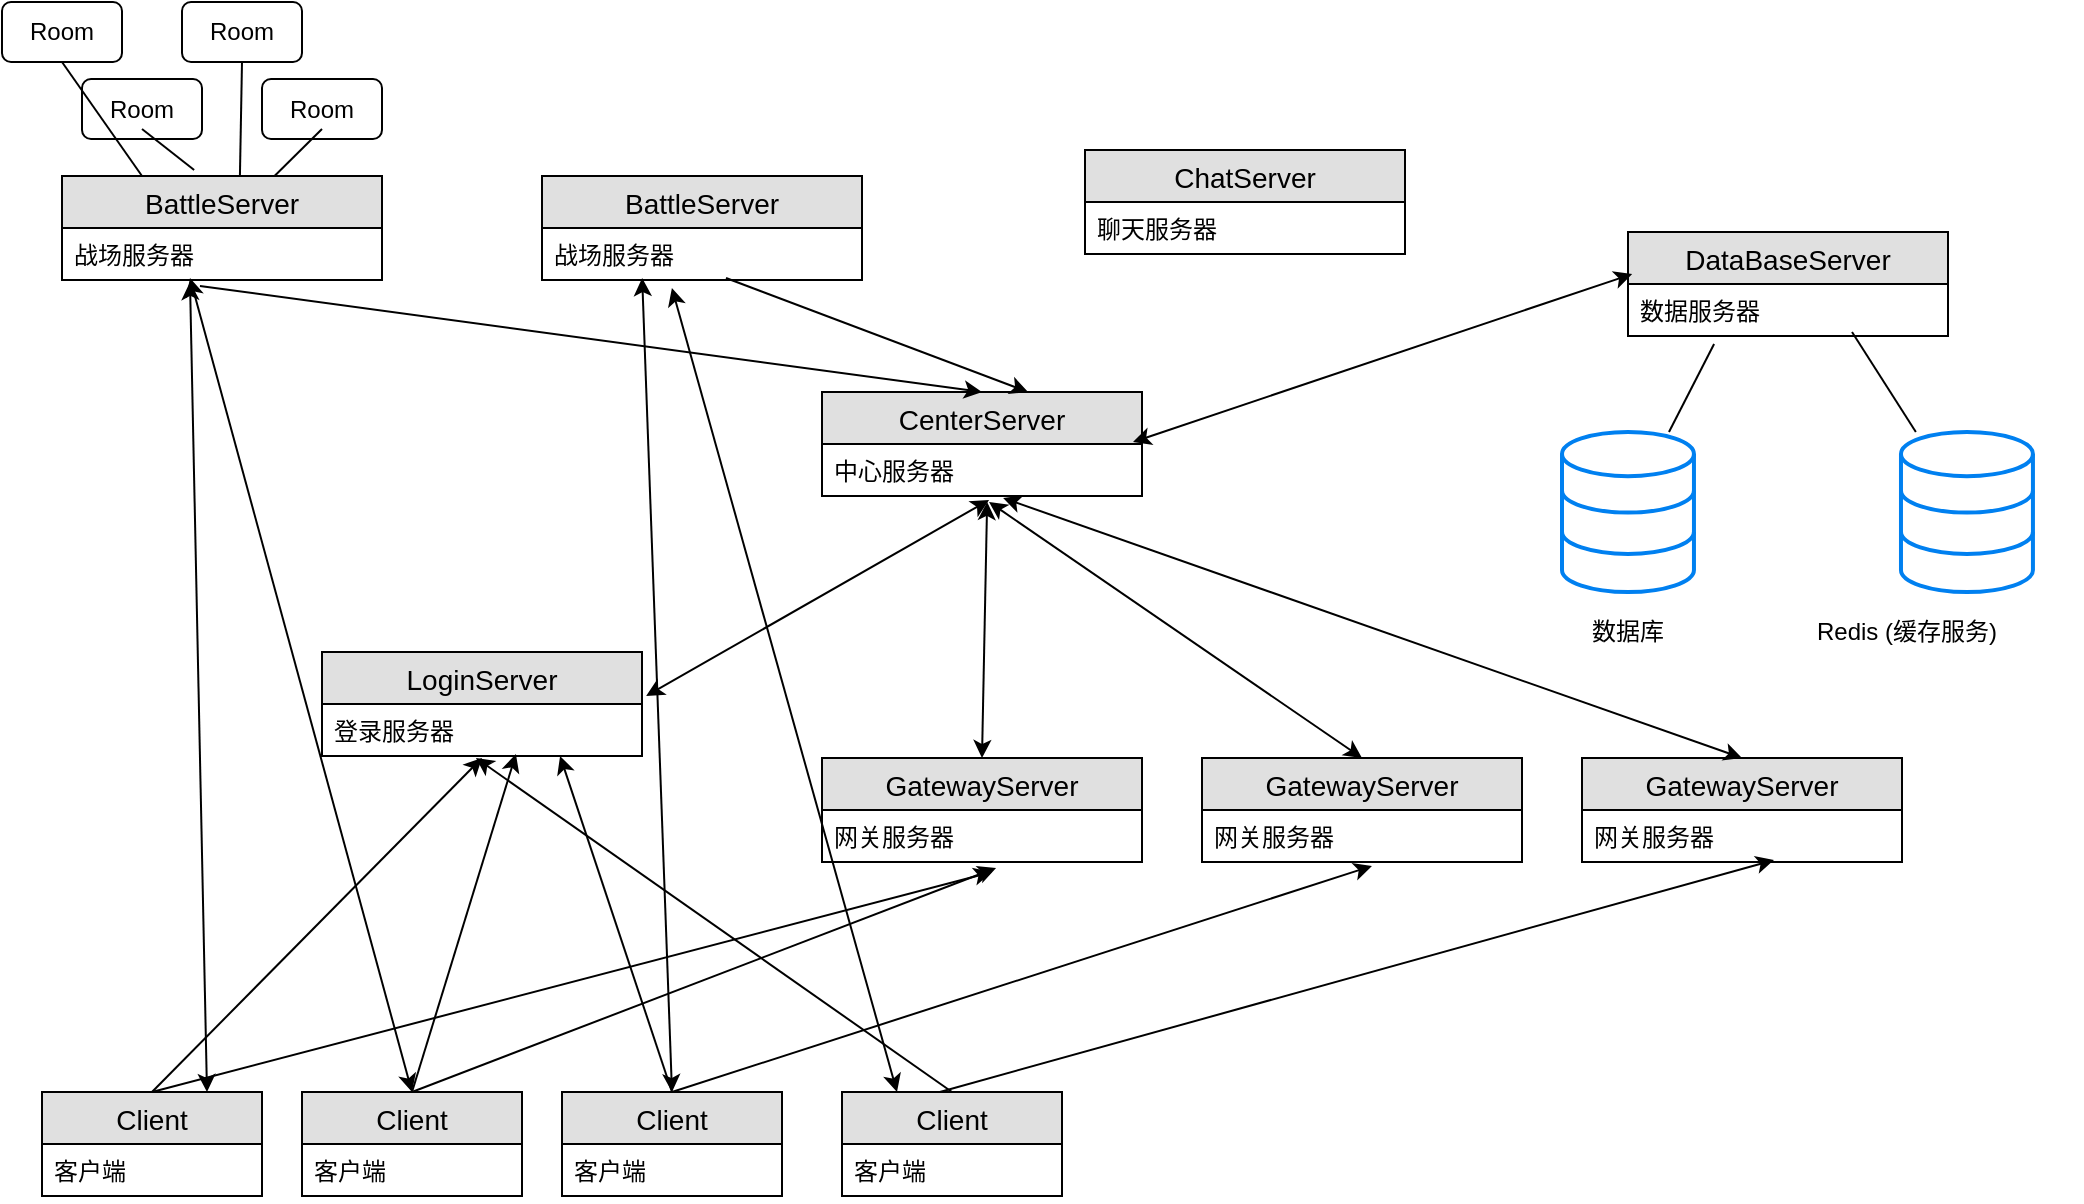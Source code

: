 <mxfile version="12.2.4" pages="3"><diagram id="WYOaBkyXiIEUOrB4hFKi" name="第 2 页"><mxGraphModel dx="1003" dy="653" grid="1" gridSize="10" guides="1" tooltips="1" connect="1" arrows="1" fold="1" page="1" pageScale="1" pageWidth="3300" pageHeight="4681" math="0" shadow="0"><root><mxCell id="_S1jiSkrVp1Y3xyPj0lv-0"/><mxCell id="_S1jiSkrVp1Y3xyPj0lv-1" parent="_S1jiSkrVp1Y3xyPj0lv-0"/><mxCell id="jlnJNQGAhRTSblWPqRYU-0" value="LoginServer" style="swimlane;fontStyle=0;childLayout=stackLayout;horizontal=1;startSize=26;fillColor=#e0e0e0;horizontalStack=0;resizeParent=1;resizeParentMax=0;resizeLast=0;collapsible=1;marginBottom=0;swimlaneFillColor=#ffffff;align=center;fontSize=14;" parent="_S1jiSkrVp1Y3xyPj0lv-1" vertex="1"><mxGeometry x="180" y="700" width="160" height="52" as="geometry"/></mxCell><mxCell id="jlnJNQGAhRTSblWPqRYU-1" value="登录服务器" style="text;strokeColor=none;fillColor=none;spacingLeft=4;spacingRight=4;overflow=hidden;rotatable=0;points=[[0,0.5],[1,0.5]];portConstraint=eastwest;fontSize=12;" parent="jlnJNQGAhRTSblWPqRYU-0" vertex="1"><mxGeometry y="26" width="160" height="26" as="geometry"/></mxCell><mxCell id="jlnJNQGAhRTSblWPqRYU-4" value="BattleServer" style="swimlane;fontStyle=0;childLayout=stackLayout;horizontal=1;startSize=26;fillColor=#e0e0e0;horizontalStack=0;resizeParent=1;resizeParentMax=0;resizeLast=0;collapsible=1;marginBottom=0;swimlaneFillColor=#ffffff;align=center;fontSize=14;" parent="_S1jiSkrVp1Y3xyPj0lv-1" vertex="1"><mxGeometry x="290" y="462" width="160" height="52" as="geometry"/></mxCell><mxCell id="jlnJNQGAhRTSblWPqRYU-5" value="战场服务器" style="text;strokeColor=none;fillColor=none;spacingLeft=4;spacingRight=4;overflow=hidden;rotatable=0;points=[[0,0.5],[1,0.5]];portConstraint=eastwest;fontSize=12;" parent="jlnJNQGAhRTSblWPqRYU-4" vertex="1"><mxGeometry y="26" width="160" height="26" as="geometry"/></mxCell><mxCell id="jlnJNQGAhRTSblWPqRYU-6" value="CenterServer" style="swimlane;fontStyle=0;childLayout=stackLayout;horizontal=1;startSize=26;fillColor=#e0e0e0;horizontalStack=0;resizeParent=1;resizeParentMax=0;resizeLast=0;collapsible=1;marginBottom=0;swimlaneFillColor=#ffffff;align=center;fontSize=14;" parent="_S1jiSkrVp1Y3xyPj0lv-1" vertex="1"><mxGeometry x="430" y="570" width="160" height="52" as="geometry"/></mxCell><mxCell id="jlnJNQGAhRTSblWPqRYU-7" value="中心服务器" style="text;strokeColor=none;fillColor=none;spacingLeft=4;spacingRight=4;overflow=hidden;rotatable=0;points=[[0,0.5],[1,0.5]];portConstraint=eastwest;fontSize=12;" parent="jlnJNQGAhRTSblWPqRYU-6" vertex="1"><mxGeometry y="26" width="160" height="26" as="geometry"/></mxCell><mxCell id="jlnJNQGAhRTSblWPqRYU-9" value="" style="group" parent="_S1jiSkrVp1Y3xyPj0lv-1" vertex="1" connectable="0"><mxGeometry x="800" y="590" width="65.98" height="110" as="geometry"/></mxCell><mxCell id="jlnJNQGAhRTSblWPqRYU-10" value="" style="html=1;verticalLabelPosition=bottom;align=center;labelBackgroundColor=#ffffff;verticalAlign=top;strokeWidth=2;strokeColor=#0080F0;shadow=0;dashed=0;shape=mxgraph.ios7.icons.data;" parent="jlnJNQGAhRTSblWPqRYU-9" vertex="1"><mxGeometry width="65.98" height="80" as="geometry"/></mxCell><mxCell id="jlnJNQGAhRTSblWPqRYU-11" value="数据库" style="text;html=1;strokeColor=none;fillColor=none;align=center;verticalAlign=middle;whiteSpace=wrap;rounded=0;" parent="jlnJNQGAhRTSblWPqRYU-9" vertex="1"><mxGeometry x="13" y="90" width="40" height="20" as="geometry"/></mxCell><mxCell id="jlnJNQGAhRTSblWPqRYU-12" value="" style="group" parent="_S1jiSkrVp1Y3xyPj0lv-1" vertex="1" connectable="0"><mxGeometry x="940" y="590" width="120" height="110" as="geometry"/></mxCell><mxCell id="jlnJNQGAhRTSblWPqRYU-13" value="" style="html=1;verticalLabelPosition=bottom;align=center;labelBackgroundColor=#ffffff;verticalAlign=top;strokeWidth=2;strokeColor=#0080F0;shadow=0;dashed=0;shape=mxgraph.ios7.icons.data;" parent="jlnJNQGAhRTSblWPqRYU-12" vertex="1"><mxGeometry x="29.49" width="65.98" height="80" as="geometry"/></mxCell><mxCell id="jlnJNQGAhRTSblWPqRYU-14" value="Redis (缓存服务)" style="text;html=1;strokeColor=none;fillColor=none;align=center;verticalAlign=middle;whiteSpace=wrap;rounded=0;" parent="jlnJNQGAhRTSblWPqRYU-12" vertex="1"><mxGeometry x="-20.51" y="90" width="107" height="20" as="geometry"/></mxCell><mxCell id="msKTKRQndtSzfAipwNXJ-0" value="DataBaseServer" style="swimlane;fontStyle=0;childLayout=stackLayout;horizontal=1;startSize=26;fillColor=#e0e0e0;horizontalStack=0;resizeParent=1;resizeParentMax=0;resizeLast=0;collapsible=1;marginBottom=0;swimlaneFillColor=#ffffff;align=center;fontSize=14;" parent="_S1jiSkrVp1Y3xyPj0lv-1" vertex="1"><mxGeometry x="833" y="490" width="160" height="52" as="geometry"/></mxCell><mxCell id="msKTKRQndtSzfAipwNXJ-1" value="数据服务器" style="text;strokeColor=none;fillColor=none;spacingLeft=4;spacingRight=4;overflow=hidden;rotatable=0;points=[[0,0.5],[1,0.5]];portConstraint=eastwest;fontSize=12;" parent="msKTKRQndtSzfAipwNXJ-0" vertex="1"><mxGeometry y="26" width="160" height="26" as="geometry"/></mxCell><mxCell id="msKTKRQndtSzfAipwNXJ-8" value="" style="endArrow=none;html=1;" parent="_S1jiSkrVp1Y3xyPj0lv-1" source="jlnJNQGAhRTSblWPqRYU-13" edge="1"><mxGeometry width="50" height="50" relative="1" as="geometry"><mxPoint x="640" y="580" as="sourcePoint"/><mxPoint x="945" y="540" as="targetPoint"/></mxGeometry></mxCell><mxCell id="msKTKRQndtSzfAipwNXJ-9" value="" style="endArrow=none;html=1;entryX=0.269;entryY=1.154;entryDx=0;entryDy=0;entryPerimeter=0;" parent="_S1jiSkrVp1Y3xyPj0lv-1" source="jlnJNQGAhRTSblWPqRYU-10" target="msKTKRQndtSzfAipwNXJ-1" edge="1"><mxGeometry width="50" height="50" relative="1" as="geometry"><mxPoint x="180" y="580" as="sourcePoint"/><mxPoint x="230" y="530" as="targetPoint"/></mxGeometry></mxCell><mxCell id="hlD3Us7LNnxicoYdgeNr-0" value="Client" style="swimlane;fontStyle=0;childLayout=stackLayout;horizontal=1;startSize=26;fillColor=#e0e0e0;horizontalStack=0;resizeParent=1;resizeParentMax=0;resizeLast=0;collapsible=1;marginBottom=0;swimlaneFillColor=#ffffff;align=center;fontSize=14;" parent="_S1jiSkrVp1Y3xyPj0lv-1" vertex="1"><mxGeometry x="40" y="920" width="110" height="52" as="geometry"/></mxCell><mxCell id="hlD3Us7LNnxicoYdgeNr-1" value="客户端" style="text;strokeColor=none;fillColor=none;spacingLeft=4;spacingRight=4;overflow=hidden;rotatable=0;points=[[0,0.5],[1,0.5]];portConstraint=eastwest;fontSize=12;" parent="hlD3Us7LNnxicoYdgeNr-0" vertex="1"><mxGeometry y="26" width="110" height="26" as="geometry"/></mxCell><mxCell id="hlD3Us7LNnxicoYdgeNr-2" value="Client" style="swimlane;fontStyle=0;childLayout=stackLayout;horizontal=1;startSize=26;fillColor=#e0e0e0;horizontalStack=0;resizeParent=1;resizeParentMax=0;resizeLast=0;collapsible=1;marginBottom=0;swimlaneFillColor=#ffffff;align=center;fontSize=14;" parent="_S1jiSkrVp1Y3xyPj0lv-1" vertex="1"><mxGeometry x="170" y="920" width="110" height="52" as="geometry"/></mxCell><mxCell id="hlD3Us7LNnxicoYdgeNr-3" value="客户端" style="text;strokeColor=none;fillColor=none;spacingLeft=4;spacingRight=4;overflow=hidden;rotatable=0;points=[[0,0.5],[1,0.5]];portConstraint=eastwest;fontSize=12;" parent="hlD3Us7LNnxicoYdgeNr-2" vertex="1"><mxGeometry y="26" width="110" height="26" as="geometry"/></mxCell><mxCell id="hlD3Us7LNnxicoYdgeNr-4" value="Client" style="swimlane;fontStyle=0;childLayout=stackLayout;horizontal=1;startSize=26;fillColor=#e0e0e0;horizontalStack=0;resizeParent=1;resizeParentMax=0;resizeLast=0;collapsible=1;marginBottom=0;swimlaneFillColor=#ffffff;align=center;fontSize=14;" parent="_S1jiSkrVp1Y3xyPj0lv-1" vertex="1"><mxGeometry x="300" y="920" width="110" height="52" as="geometry"/></mxCell><mxCell id="hlD3Us7LNnxicoYdgeNr-5" value="客户端" style="text;strokeColor=none;fillColor=none;spacingLeft=4;spacingRight=4;overflow=hidden;rotatable=0;points=[[0,0.5],[1,0.5]];portConstraint=eastwest;fontSize=12;" parent="hlD3Us7LNnxicoYdgeNr-4" vertex="1"><mxGeometry y="26" width="110" height="26" as="geometry"/></mxCell><mxCell id="hlD3Us7LNnxicoYdgeNr-6" value="Client" style="swimlane;fontStyle=0;childLayout=stackLayout;horizontal=1;startSize=26;fillColor=#e0e0e0;horizontalStack=0;resizeParent=1;resizeParentMax=0;resizeLast=0;collapsible=1;marginBottom=0;swimlaneFillColor=#ffffff;align=center;fontSize=14;" parent="_S1jiSkrVp1Y3xyPj0lv-1" vertex="1"><mxGeometry x="440" y="920" width="110" height="52" as="geometry"/></mxCell><mxCell id="hlD3Us7LNnxicoYdgeNr-7" value="客户端" style="text;strokeColor=none;fillColor=none;spacingLeft=4;spacingRight=4;overflow=hidden;rotatable=0;points=[[0,0.5],[1,0.5]];portConstraint=eastwest;fontSize=12;" parent="hlD3Us7LNnxicoYdgeNr-6" vertex="1"><mxGeometry y="26" width="110" height="26" as="geometry"/></mxCell><mxCell id="hlD3Us7LNnxicoYdgeNr-8" value="" style="endArrow=classic;html=1;exitX=0.5;exitY=0;exitDx=0;exitDy=0;entryX=0.5;entryY=1.038;entryDx=0;entryDy=0;entryPerimeter=0;" parent="_S1jiSkrVp1Y3xyPj0lv-1" source="hlD3Us7LNnxicoYdgeNr-0" target="jlnJNQGAhRTSblWPqRYU-1" edge="1"><mxGeometry width="50" height="50" relative="1" as="geometry"><mxPoint x="40" y="1050" as="sourcePoint"/><mxPoint x="90" y="1000" as="targetPoint"/></mxGeometry></mxCell><mxCell id="hlD3Us7LNnxicoYdgeNr-9" value="" style="endArrow=classic;html=1;exitX=0.5;exitY=0;exitDx=0;exitDy=0;entryX=0.606;entryY=0.962;entryDx=0;entryDy=0;entryPerimeter=0;" parent="_S1jiSkrVp1Y3xyPj0lv-1" source="hlD3Us7LNnxicoYdgeNr-2" target="jlnJNQGAhRTSblWPqRYU-1" edge="1"><mxGeometry width="50" height="50" relative="1" as="geometry"><mxPoint x="240" y="890" as="sourcePoint"/><mxPoint x="270" y="790" as="targetPoint"/></mxGeometry></mxCell><mxCell id="hlD3Us7LNnxicoYdgeNr-10" value="" style="endArrow=classic;html=1;exitX=0.5;exitY=0;exitDx=0;exitDy=0;entryX=0.744;entryY=1;entryDx=0;entryDy=0;entryPerimeter=0;" parent="_S1jiSkrVp1Y3xyPj0lv-1" source="hlD3Us7LNnxicoYdgeNr-4" target="jlnJNQGAhRTSblWPqRYU-1" edge="1"><mxGeometry width="50" height="50" relative="1" as="geometry"><mxPoint x="330" y="890" as="sourcePoint"/><mxPoint x="270" y="790" as="targetPoint"/></mxGeometry></mxCell><mxCell id="hlD3Us7LNnxicoYdgeNr-11" value="" style="endArrow=classic;html=1;entryX=0.481;entryY=1.038;entryDx=0;entryDy=0;entryPerimeter=0;exitX=0.5;exitY=0;exitDx=0;exitDy=0;" parent="_S1jiSkrVp1Y3xyPj0lv-1" source="hlD3Us7LNnxicoYdgeNr-6" target="jlnJNQGAhRTSblWPqRYU-1" edge="1"><mxGeometry width="50" height="50" relative="1" as="geometry"><mxPoint x="370" y="880" as="sourcePoint"/><mxPoint x="420" y="830" as="targetPoint"/></mxGeometry></mxCell><mxCell id="hlD3Us7LNnxicoYdgeNr-12" value="GatewayServer" style="swimlane;fontStyle=0;childLayout=stackLayout;horizontal=1;startSize=26;fillColor=#e0e0e0;horizontalStack=0;resizeParent=1;resizeParentMax=0;resizeLast=0;collapsible=1;marginBottom=0;swimlaneFillColor=#ffffff;align=center;fontSize=14;" parent="_S1jiSkrVp1Y3xyPj0lv-1" vertex="1"><mxGeometry x="430" y="753" width="160" height="52" as="geometry"/></mxCell><mxCell id="hlD3Us7LNnxicoYdgeNr-13" value="网关服务器" style="text;strokeColor=none;fillColor=none;spacingLeft=4;spacingRight=4;overflow=hidden;rotatable=0;points=[[0,0.5],[1,0.5]];portConstraint=eastwest;fontSize=12;" parent="hlD3Us7LNnxicoYdgeNr-12" vertex="1"><mxGeometry y="26" width="160" height="26" as="geometry"/></mxCell><mxCell id="hlD3Us7LNnxicoYdgeNr-14" value="GatewayServer" style="swimlane;fontStyle=0;childLayout=stackLayout;horizontal=1;startSize=26;fillColor=#e0e0e0;horizontalStack=0;resizeParent=1;resizeParentMax=0;resizeLast=0;collapsible=1;marginBottom=0;swimlaneFillColor=#ffffff;align=center;fontSize=14;" parent="_S1jiSkrVp1Y3xyPj0lv-1" vertex="1"><mxGeometry x="620" y="753" width="160" height="52" as="geometry"/></mxCell><mxCell id="hlD3Us7LNnxicoYdgeNr-15" value="网关服务器" style="text;strokeColor=none;fillColor=none;spacingLeft=4;spacingRight=4;overflow=hidden;rotatable=0;points=[[0,0.5],[1,0.5]];portConstraint=eastwest;fontSize=12;" parent="hlD3Us7LNnxicoYdgeNr-14" vertex="1"><mxGeometry y="26" width="160" height="26" as="geometry"/></mxCell><mxCell id="hlD3Us7LNnxicoYdgeNr-16" value="GatewayServer" style="swimlane;fontStyle=0;childLayout=stackLayout;horizontal=1;startSize=26;fillColor=#e0e0e0;horizontalStack=0;resizeParent=1;resizeParentMax=0;resizeLast=0;collapsible=1;marginBottom=0;swimlaneFillColor=#ffffff;align=center;fontSize=14;" parent="_S1jiSkrVp1Y3xyPj0lv-1" vertex="1"><mxGeometry x="810" y="753" width="160" height="52" as="geometry"/></mxCell><mxCell id="hlD3Us7LNnxicoYdgeNr-17" value="网关服务器" style="text;strokeColor=none;fillColor=none;spacingLeft=4;spacingRight=4;overflow=hidden;rotatable=0;points=[[0,0.5],[1,0.5]];portConstraint=eastwest;fontSize=12;" parent="hlD3Us7LNnxicoYdgeNr-16" vertex="1"><mxGeometry y="26" width="160" height="26" as="geometry"/></mxCell><mxCell id="hlD3Us7LNnxicoYdgeNr-18" value="" style="endArrow=classic;html=1;exitX=0.5;exitY=0;exitDx=0;exitDy=0;entryX=0.544;entryY=1.115;entryDx=0;entryDy=0;entryPerimeter=0;" parent="_S1jiSkrVp1Y3xyPj0lv-1" source="hlD3Us7LNnxicoYdgeNr-2" target="hlD3Us7LNnxicoYdgeNr-13" edge="1"><mxGeometry width="50" height="50" relative="1" as="geometry"><mxPoint x="540" y="880" as="sourcePoint"/><mxPoint x="590" y="830" as="targetPoint"/></mxGeometry></mxCell><mxCell id="hlD3Us7LNnxicoYdgeNr-19" value="" style="endArrow=classic;html=1;exitX=0.5;exitY=0;exitDx=0;exitDy=0;entryX=0.531;entryY=1.192;entryDx=0;entryDy=0;entryPerimeter=0;" parent="_S1jiSkrVp1Y3xyPj0lv-1" source="hlD3Us7LNnxicoYdgeNr-0" target="hlD3Us7LNnxicoYdgeNr-13" edge="1"><mxGeometry width="50" height="50" relative="1" as="geometry"><mxPoint x="630" y="900" as="sourcePoint"/><mxPoint x="680" y="850" as="targetPoint"/></mxGeometry></mxCell><mxCell id="hlD3Us7LNnxicoYdgeNr-20" value="" style="endArrow=classic;html=1;exitX=0.5;exitY=0;exitDx=0;exitDy=0;entryX=0.531;entryY=1.077;entryDx=0;entryDy=0;entryPerimeter=0;" parent="_S1jiSkrVp1Y3xyPj0lv-1" source="hlD3Us7LNnxicoYdgeNr-4" target="hlD3Us7LNnxicoYdgeNr-15" edge="1"><mxGeometry width="50" height="50" relative="1" as="geometry"><mxPoint x="670" y="890" as="sourcePoint"/><mxPoint x="720" y="840" as="targetPoint"/></mxGeometry></mxCell><mxCell id="hlD3Us7LNnxicoYdgeNr-21" value="" style="endArrow=classic;html=1;exitX=0.445;exitY=0;exitDx=0;exitDy=0;exitPerimeter=0;entryX=0.6;entryY=0.962;entryDx=0;entryDy=0;entryPerimeter=0;" parent="_S1jiSkrVp1Y3xyPj0lv-1" source="hlD3Us7LNnxicoYdgeNr-6" target="hlD3Us7LNnxicoYdgeNr-17" edge="1"><mxGeometry width="50" height="50" relative="1" as="geometry"><mxPoint x="840" y="910" as="sourcePoint"/><mxPoint x="890" y="860" as="targetPoint"/></mxGeometry></mxCell><mxCell id="hlD3Us7LNnxicoYdgeNr-22" value="" style="endArrow=classic;startArrow=classic;html=1;exitX=1.013;exitY=-0.154;exitDx=0;exitDy=0;exitPerimeter=0;entryX=0.522;entryY=1.077;entryDx=0;entryDy=0;entryPerimeter=0;" parent="_S1jiSkrVp1Y3xyPj0lv-1" source="jlnJNQGAhRTSblWPqRYU-1" target="jlnJNQGAhRTSblWPqRYU-7" edge="1"><mxGeometry width="50" height="50" relative="1" as="geometry"><mxPoint x="410" y="740" as="sourcePoint"/><mxPoint x="460" y="690" as="targetPoint"/></mxGeometry></mxCell><mxCell id="hlD3Us7LNnxicoYdgeNr-24" value="" style="endArrow=classic;startArrow=classic;html=1;entryX=0.516;entryY=1.115;entryDx=0;entryDy=0;entryPerimeter=0;exitX=0.5;exitY=0;exitDx=0;exitDy=0;" parent="_S1jiSkrVp1Y3xyPj0lv-1" source="hlD3Us7LNnxicoYdgeNr-12" target="jlnJNQGAhRTSblWPqRYU-7" edge="1"><mxGeometry width="50" height="50" relative="1" as="geometry"><mxPoint x="720" y="710" as="sourcePoint"/><mxPoint x="770" y="660" as="targetPoint"/></mxGeometry></mxCell><mxCell id="hlD3Us7LNnxicoYdgeNr-25" value="" style="endArrow=classic;startArrow=classic;html=1;entryX=0.522;entryY=1.115;entryDx=0;entryDy=0;entryPerimeter=0;exitX=0.5;exitY=0;exitDx=0;exitDy=0;" parent="_S1jiSkrVp1Y3xyPj0lv-1" source="hlD3Us7LNnxicoYdgeNr-14" target="jlnJNQGAhRTSblWPqRYU-7" edge="1"><mxGeometry width="50" height="50" relative="1" as="geometry"><mxPoint x="750" y="690" as="sourcePoint"/><mxPoint x="800" y="640" as="targetPoint"/></mxGeometry></mxCell><mxCell id="hlD3Us7LNnxicoYdgeNr-26" value="" style="endArrow=classic;startArrow=classic;html=1;entryX=0.566;entryY=1.038;entryDx=0;entryDy=0;entryPerimeter=0;exitX=0.5;exitY=0;exitDx=0;exitDy=0;" parent="_S1jiSkrVp1Y3xyPj0lv-1" source="hlD3Us7LNnxicoYdgeNr-16" target="jlnJNQGAhRTSblWPqRYU-7" edge="1"><mxGeometry width="50" height="50" relative="1" as="geometry"><mxPoint x="760" y="700" as="sourcePoint"/><mxPoint x="810" y="650" as="targetPoint"/></mxGeometry></mxCell><mxCell id="hlD3Us7LNnxicoYdgeNr-27" value="" style="endArrow=classic;startArrow=classic;html=1;exitX=0.972;exitY=-0.038;exitDx=0;exitDy=0;exitPerimeter=0;entryX=0.013;entryY=-0.192;entryDx=0;entryDy=0;entryPerimeter=0;" parent="_S1jiSkrVp1Y3xyPj0lv-1" source="jlnJNQGAhRTSblWPqRYU-7" target="msKTKRQndtSzfAipwNXJ-1" edge="1"><mxGeometry width="50" height="50" relative="1" as="geometry"><mxPoint x="680" y="540" as="sourcePoint"/><mxPoint x="730" y="490" as="targetPoint"/></mxGeometry></mxCell><mxCell id="hlD3Us7LNnxicoYdgeNr-30" value="BattleServer" style="swimlane;fontStyle=0;childLayout=stackLayout;horizontal=1;startSize=26;fillColor=#e0e0e0;horizontalStack=0;resizeParent=1;resizeParentMax=0;resizeLast=0;collapsible=1;marginBottom=0;swimlaneFillColor=#ffffff;align=center;fontSize=14;" parent="_S1jiSkrVp1Y3xyPj0lv-1" vertex="1"><mxGeometry x="50" y="462" width="160" height="52" as="geometry"/></mxCell><mxCell id="hlD3Us7LNnxicoYdgeNr-31" value="战场服务器" style="text;strokeColor=none;fillColor=none;spacingLeft=4;spacingRight=4;overflow=hidden;rotatable=0;points=[[0,0.5],[1,0.5]];portConstraint=eastwest;fontSize=12;" parent="hlD3Us7LNnxicoYdgeNr-30" vertex="1"><mxGeometry y="26" width="160" height="26" as="geometry"/></mxCell><mxCell id="UnMq0hXlqZyEiBBA4wX5-0" value="" style="endArrow=classic;html=1;exitX=0.431;exitY=1.115;exitDx=0;exitDy=0;exitPerimeter=0;entryX=0.5;entryY=0;entryDx=0;entryDy=0;" parent="_S1jiSkrVp1Y3xyPj0lv-1" source="hlD3Us7LNnxicoYdgeNr-31" target="jlnJNQGAhRTSblWPqRYU-6" edge="1"><mxGeometry width="50" height="50" relative="1" as="geometry"><mxPoint x="330" y="570" as="sourcePoint"/><mxPoint x="380" y="520" as="targetPoint"/></mxGeometry></mxCell><mxCell id="UnMq0hXlqZyEiBBA4wX5-1" value="" style="endArrow=classic;html=1;exitX=0.575;exitY=0.962;exitDx=0;exitDy=0;exitPerimeter=0;entryX=0.644;entryY=0;entryDx=0;entryDy=0;entryPerimeter=0;" parent="_S1jiSkrVp1Y3xyPj0lv-1" source="jlnJNQGAhRTSblWPqRYU-5" target="jlnJNQGAhRTSblWPqRYU-6" edge="1"><mxGeometry width="50" height="50" relative="1" as="geometry"><mxPoint x="330" y="620" as="sourcePoint"/><mxPoint x="380" y="570" as="targetPoint"/></mxGeometry></mxCell><mxCell id="UnMq0hXlqZyEiBBA4wX5-2" value="" style="endArrow=classic;startArrow=classic;html=1;entryX=0.4;entryY=1.038;entryDx=0;entryDy=0;entryPerimeter=0;exitX=0.75;exitY=0;exitDx=0;exitDy=0;" parent="_S1jiSkrVp1Y3xyPj0lv-1" source="hlD3Us7LNnxicoYdgeNr-0" target="hlD3Us7LNnxicoYdgeNr-31" edge="1"><mxGeometry width="50" height="50" relative="1" as="geometry"><mxPoint x="290" y="670" as="sourcePoint"/><mxPoint x="340" y="620" as="targetPoint"/></mxGeometry></mxCell><mxCell id="UnMq0hXlqZyEiBBA4wX5-3" value="" style="endArrow=classic;startArrow=classic;html=1;entryX=0.4;entryY=0.962;entryDx=0;entryDy=0;entryPerimeter=0;exitX=0.5;exitY=0;exitDx=0;exitDy=0;" parent="_S1jiSkrVp1Y3xyPj0lv-1" source="hlD3Us7LNnxicoYdgeNr-2" target="hlD3Us7LNnxicoYdgeNr-31" edge="1"><mxGeometry width="50" height="50" relative="1" as="geometry"><mxPoint x="310" y="680" as="sourcePoint"/><mxPoint x="360" y="630" as="targetPoint"/></mxGeometry></mxCell><mxCell id="UnMq0hXlqZyEiBBA4wX5-4" value="" style="endArrow=classic;startArrow=classic;html=1;entryX=0.313;entryY=0.962;entryDx=0;entryDy=0;entryPerimeter=0;exitX=0.5;exitY=0;exitDx=0;exitDy=0;" parent="_S1jiSkrVp1Y3xyPj0lv-1" source="hlD3Us7LNnxicoYdgeNr-4" target="jlnJNQGAhRTSblWPqRYU-5" edge="1"><mxGeometry width="50" height="50" relative="1" as="geometry"><mxPoint x="320" y="650" as="sourcePoint"/><mxPoint x="370" y="600" as="targetPoint"/></mxGeometry></mxCell><mxCell id="UnMq0hXlqZyEiBBA4wX5-5" value="" style="endArrow=classic;startArrow=classic;html=1;entryX=0.406;entryY=1.154;entryDx=0;entryDy=0;entryPerimeter=0;exitX=0.25;exitY=0;exitDx=0;exitDy=0;" parent="_S1jiSkrVp1Y3xyPj0lv-1" source="hlD3Us7LNnxicoYdgeNr-6" target="jlnJNQGAhRTSblWPqRYU-5" edge="1"><mxGeometry width="50" height="50" relative="1" as="geometry"><mxPoint x="320" y="690" as="sourcePoint"/><mxPoint x="370" y="640" as="targetPoint"/></mxGeometry></mxCell><mxCell id="UnMq0hXlqZyEiBBA4wX5-6" value="ChatServer" style="swimlane;fontStyle=0;childLayout=stackLayout;horizontal=1;startSize=26;fillColor=#e0e0e0;horizontalStack=0;resizeParent=1;resizeParentMax=0;resizeLast=0;collapsible=1;marginBottom=0;swimlaneFillColor=#ffffff;align=center;fontSize=14;" parent="_S1jiSkrVp1Y3xyPj0lv-1" vertex="1"><mxGeometry x="561.5" y="449" width="160" height="52" as="geometry"/></mxCell><mxCell id="UnMq0hXlqZyEiBBA4wX5-7" value="聊天服务器" style="text;strokeColor=none;fillColor=none;spacingLeft=4;spacingRight=4;overflow=hidden;rotatable=0;points=[[0,0.5],[1,0.5]];portConstraint=eastwest;fontSize=12;" parent="UnMq0hXlqZyEiBBA4wX5-6" vertex="1"><mxGeometry y="26" width="160" height="26" as="geometry"/></mxCell><mxCell id="dRpUPJp1GMga1JNmSgj5-0" value="" style="rounded=1;whiteSpace=wrap;html=1;" parent="_S1jiSkrVp1Y3xyPj0lv-1" vertex="1"><mxGeometry x="20" y="375" width="60" height="30" as="geometry"/></mxCell><mxCell id="dRpUPJp1GMga1JNmSgj5-1" value="Room" style="text;html=1;strokeColor=none;fillColor=none;align=center;verticalAlign=middle;whiteSpace=wrap;rounded=0;" parent="_S1jiSkrVp1Y3xyPj0lv-1" vertex="1"><mxGeometry x="30" y="380" width="40" height="20" as="geometry"/></mxCell><mxCell id="dRpUPJp1GMga1JNmSgj5-2" value="" style="rounded=1;whiteSpace=wrap;html=1;" parent="_S1jiSkrVp1Y3xyPj0lv-1" vertex="1"><mxGeometry x="110" y="375" width="60" height="30" as="geometry"/></mxCell><mxCell id="dRpUPJp1GMga1JNmSgj5-3" value="Room" style="text;html=1;strokeColor=none;fillColor=none;align=center;verticalAlign=middle;whiteSpace=wrap;rounded=0;" parent="_S1jiSkrVp1Y3xyPj0lv-1" vertex="1"><mxGeometry x="120" y="380" width="40" height="20" as="geometry"/></mxCell><mxCell id="dRpUPJp1GMga1JNmSgj5-4" value="" style="rounded=1;whiteSpace=wrap;html=1;" parent="_S1jiSkrVp1Y3xyPj0lv-1" vertex="1"><mxGeometry x="60" y="413.5" width="60" height="30" as="geometry"/></mxCell><mxCell id="dRpUPJp1GMga1JNmSgj5-5" value="Room" style="text;html=1;strokeColor=none;fillColor=none;align=center;verticalAlign=middle;whiteSpace=wrap;rounded=0;" parent="_S1jiSkrVp1Y3xyPj0lv-1" vertex="1"><mxGeometry x="70" y="418.5" width="40" height="20" as="geometry"/></mxCell><mxCell id="dRpUPJp1GMga1JNmSgj5-6" value="" style="rounded=1;whiteSpace=wrap;html=1;" parent="_S1jiSkrVp1Y3xyPj0lv-1" vertex="1"><mxGeometry x="150" y="413.5" width="60" height="30" as="geometry"/></mxCell><mxCell id="dRpUPJp1GMga1JNmSgj5-7" value="Room" style="text;html=1;strokeColor=none;fillColor=none;align=center;verticalAlign=middle;whiteSpace=wrap;rounded=0;" parent="_S1jiSkrVp1Y3xyPj0lv-1" vertex="1"><mxGeometry x="160" y="418.5" width="40" height="20" as="geometry"/></mxCell><mxCell id="dRpUPJp1GMga1JNmSgj5-8" value="" style="endArrow=none;html=1;entryX=0.5;entryY=1;entryDx=0;entryDy=0;exitX=0.25;exitY=0;exitDx=0;exitDy=0;" parent="_S1jiSkrVp1Y3xyPj0lv-1" source="hlD3Us7LNnxicoYdgeNr-30" target="dRpUPJp1GMga1JNmSgj5-0" edge="1"><mxGeometry width="50" height="50" relative="1" as="geometry"><mxPoint x="80" y="340" as="sourcePoint"/><mxPoint x="130" y="290" as="targetPoint"/></mxGeometry></mxCell><mxCell id="dRpUPJp1GMga1JNmSgj5-9" value="" style="endArrow=none;html=1;entryX=0.5;entryY=1;entryDx=0;entryDy=0;exitX=0.413;exitY=-0.058;exitDx=0;exitDy=0;exitPerimeter=0;" parent="_S1jiSkrVp1Y3xyPj0lv-1" source="hlD3Us7LNnxicoYdgeNr-30" target="dRpUPJp1GMga1JNmSgj5-5" edge="1"><mxGeometry width="50" height="50" relative="1" as="geometry"><mxPoint x="80" y="350" as="sourcePoint"/><mxPoint x="130" y="300" as="targetPoint"/></mxGeometry></mxCell><mxCell id="dRpUPJp1GMga1JNmSgj5-10" value="" style="endArrow=none;html=1;entryX=0.5;entryY=1;entryDx=0;entryDy=0;exitX=0.556;exitY=0;exitDx=0;exitDy=0;exitPerimeter=0;" parent="_S1jiSkrVp1Y3xyPj0lv-1" source="hlD3Us7LNnxicoYdgeNr-30" target="dRpUPJp1GMga1JNmSgj5-2" edge="1"><mxGeometry width="50" height="50" relative="1" as="geometry"><mxPoint x="220" y="400" as="sourcePoint"/><mxPoint x="270" y="350" as="targetPoint"/></mxGeometry></mxCell><mxCell id="dRpUPJp1GMga1JNmSgj5-11" value="" style="endArrow=none;html=1;entryX=0.5;entryY=1;entryDx=0;entryDy=0;" parent="_S1jiSkrVp1Y3xyPj0lv-1" source="hlD3Us7LNnxicoYdgeNr-30" target="dRpUPJp1GMga1JNmSgj5-7" edge="1"><mxGeometry width="50" height="50" relative="1" as="geometry"><mxPoint x="230" y="420" as="sourcePoint"/><mxPoint x="280" y="370" as="targetPoint"/></mxGeometry></mxCell></root></mxGraphModel></diagram><diagram id="f5OcQ_Kw0LlxEb-zgSvm" name="第 1 页"><mxGraphModel dx="1166" dy="653" grid="1" gridSize="10" guides="1" tooltips="1" connect="1" arrows="1" fold="1" page="1" pageScale="1" pageWidth="3300" pageHeight="4681" math="0" shadow="0"><root><mxCell id="0"/><mxCell id="1" parent="0"/><mxCell id="JoqMdwuSO7_JQY4rTQkl-5" value="Module" style="swimlane;fontStyle=1;align=center;verticalAlign=top;childLayout=stackLayout;horizontal=1;startSize=26;horizontalStack=0;resizeParent=1;resizeParentMax=0;resizeLast=0;collapsible=1;marginBottom=0;" parent="1" vertex="1"><mxGeometry x="535" y="290" width="160" height="112" as="geometry"/></mxCell><mxCell id="JoqMdwuSO7_JQY4rTQkl-7" value="" style="line;strokeWidth=1;fillColor=none;align=left;verticalAlign=middle;spacingTop=-1;spacingLeft=3;spacingRight=3;rotatable=0;labelPosition=right;points=[];portConstraint=eastwest;" parent="JoqMdwuSO7_JQY4rTQkl-5" vertex="1"><mxGeometry y="26" width="160" height="8" as="geometry"/></mxCell><mxCell id="JoqMdwuSO7_JQY4rTQkl-8" value="+ OnInit(void): void" style="text;strokeColor=none;fillColor=none;align=left;verticalAlign=top;spacingLeft=4;spacingRight=4;overflow=hidden;rotatable=0;points=[[0,0.5],[1,0.5]];portConstraint=eastwest;" parent="JoqMdwuSO7_JQY4rTQkl-5" vertex="1"><mxGeometry y="34" width="160" height="26" as="geometry"/></mxCell><mxCell id="JoqMdwuSO7_JQY4rTQkl-9" value="+ OnUpdate(void): void" style="text;strokeColor=none;fillColor=none;align=left;verticalAlign=top;spacingLeft=4;spacingRight=4;overflow=hidden;rotatable=0;points=[[0,0.5],[1,0.5]];portConstraint=eastwest;" parent="JoqMdwuSO7_JQY4rTQkl-5" vertex="1"><mxGeometry y="60" width="160" height="26" as="geometry"/></mxCell><mxCell id="JoqMdwuSO7_JQY4rTQkl-10" value="+ OnClose(void): void" style="text;strokeColor=none;fillColor=none;align=left;verticalAlign=top;spacingLeft=4;spacingRight=4;overflow=hidden;rotatable=0;points=[[0,0.5],[1,0.5]];portConstraint=eastwest;" parent="JoqMdwuSO7_JQY4rTQkl-5" vertex="1"><mxGeometry y="86" width="160" height="26" as="geometry"/></mxCell><mxCell id="JoqMdwuSO7_JQY4rTQkl-18" value="NetworkModule" style="swimlane;fontStyle=1;align=center;verticalAlign=top;childLayout=stackLayout;horizontal=1;startSize=26;horizontalStack=0;resizeParent=1;resizeParentMax=0;resizeLast=0;collapsible=1;marginBottom=0;" parent="1" vertex="1"><mxGeometry x="440" y="530" width="315" height="138" as="geometry"><mxRectangle x="320" y="290" width="120" height="26" as="alternateBounds"/></mxGeometry></mxCell><mxCell id="JoqMdwuSO7_JQY4rTQkl-26" value="+ *socket_epoll_:SocketEpoll" style="text;strokeColor=none;fillColor=none;align=left;verticalAlign=top;spacingLeft=4;spacingRight=4;overflow=hidden;rotatable=0;points=[[0,0.5],[1,0.5]];portConstraint=eastwest;" parent="JoqMdwuSO7_JQY4rTQkl-18" vertex="1"><mxGeometry y="26" width="315" height="26" as="geometry"/></mxCell><mxCell id="PnVCmATsg_VEqw70svAo-4" value="+ sessions_: map&lt;string,Session&gt;" style="text;strokeColor=none;fillColor=none;align=left;verticalAlign=top;spacingLeft=4;spacingRight=4;overflow=hidden;rotatable=0;points=[[0,0.5],[1,0.5]];portConstraint=eastwest;" parent="JoqMdwuSO7_JQY4rTQkl-18" vertex="1"><mxGeometry y="52" width="315" height="26" as="geometry"/></mxCell><mxCell id="JoqMdwuSO7_JQY4rTQkl-19" value="+ protobuf_message_packer_: ProtobufMessagePacker" style="text;strokeColor=none;fillColor=none;align=left;verticalAlign=top;spacingLeft=4;spacingRight=4;overflow=hidden;rotatable=0;points=[[0,0.5],[1,0.5]];portConstraint=eastwest;" parent="JoqMdwuSO7_JQY4rTQkl-18" vertex="1"><mxGeometry y="78" width="315" height="26" as="geometry"/></mxCell><mxCell id="JoqMdwuSO7_JQY4rTQkl-20" value="" style="line;strokeWidth=1;fillColor=none;align=left;verticalAlign=middle;spacingTop=-1;spacingLeft=3;spacingRight=3;rotatable=0;labelPosition=right;points=[];portConstraint=eastwest;" parent="JoqMdwuSO7_JQY4rTQkl-18" vertex="1"><mxGeometry y="104" width="315" height="8" as="geometry"/></mxCell><mxCell id="JoqMdwuSO7_JQY4rTQkl-21" value="+ ReciveData(int fd,char data[],int size): void" style="text;strokeColor=none;fillColor=none;align=left;verticalAlign=top;spacingLeft=4;spacingRight=4;overflow=hidden;rotatable=0;points=[[0,0.5],[1,0.5]];portConstraint=eastwest;" parent="JoqMdwuSO7_JQY4rTQkl-18" vertex="1"><mxGeometry y="112" width="315" height="26" as="geometry"/></mxCell><mxCell id="JoqMdwuSO7_JQY4rTQkl-25" value="Extends" style="endArrow=block;endSize=16;endFill=0;html=1;entryX=0.5;entryY=1;entryDx=0;entryDy=0;exitX=0.5;exitY=0;exitDx=0;exitDy=0;" parent="1" source="JoqMdwuSO7_JQY4rTQkl-18" target="JoqMdwuSO7_JQY4rTQkl-5" edge="1"><mxGeometry x="-0.531" width="160" relative="1" as="geometry"><mxPoint x="410" y="470" as="sourcePoint"/><mxPoint x="570" y="470" as="targetPoint"/><mxPoint as="offset"/></mxGeometry></mxCell><mxCell id="JoqMdwuSO7_JQY4rTQkl-27" value="&lt;b&gt;Message&lt;/b&gt;" style="html=1;" parent="1" vertex="1"><mxGeometry x="160" y="1010" width="110" height="50" as="geometry"/></mxCell><mxCell id="JoqMdwuSO7_JQY4rTQkl-29" value="Session" style="swimlane;fontStyle=1;align=center;verticalAlign=top;childLayout=stackLayout;horizontal=1;startSize=26;horizontalStack=0;resizeParent=1;resizeParentMax=0;resizeLast=0;collapsible=1;marginBottom=0;" parent="1" vertex="1"><mxGeometry x="195" y="800" width="220" height="112" as="geometry"/></mxCell><mxCell id="JoqMdwuSO7_JQY4rTQkl-52" value="+ fd_: int" style="text;strokeColor=none;fillColor=none;align=left;verticalAlign=top;spacingLeft=4;spacingRight=4;overflow=hidden;rotatable=0;points=[[0,0.5],[1,0.5]];portConstraint=eastwest;" parent="JoqMdwuSO7_JQY4rTQkl-29" vertex="1"><mxGeometry y="26" width="220" height="26" as="geometry"/></mxCell><mxCell id="JoqMdwuSO7_JQY4rTQkl-31" value="" style="line;strokeWidth=1;fillColor=none;align=left;verticalAlign=middle;spacingTop=-1;spacingLeft=3;spacingRight=3;rotatable=0;labelPosition=right;points=[];portConstraint=eastwest;" parent="JoqMdwuSO7_JQY4rTQkl-29" vertex="1"><mxGeometry y="52" width="220" height="8" as="geometry"/></mxCell><mxCell id="JoqMdwuSO7_JQY4rTQkl-46" value="+ SendMessage(IMessage msg): void" style="text;strokeColor=none;fillColor=none;align=left;verticalAlign=top;spacingLeft=4;spacingRight=4;overflow=hidden;rotatable=0;points=[[0,0.5],[1,0.5]];portConstraint=eastwest;" parent="JoqMdwuSO7_JQY4rTQkl-29" vertex="1"><mxGeometry y="60" width="220" height="26" as="geometry"/></mxCell><mxCell id="JoqMdwuSO7_JQY4rTQkl-47" value="+ ReciveMessage(char data[]): IMessage" style="text;strokeColor=none;fillColor=none;align=left;verticalAlign=top;spacingLeft=4;spacingRight=4;overflow=hidden;rotatable=0;points=[[0,0.5],[1,0.5]];portConstraint=eastwest;" parent="JoqMdwuSO7_JQY4rTQkl-29" vertex="1"><mxGeometry y="86" width="220" height="26" as="geometry"/></mxCell><mxCell id="JoqMdwuSO7_JQY4rTQkl-36" value="App" style="swimlane;fontStyle=1;align=center;verticalAlign=top;childLayout=stackLayout;horizontal=1;startSize=26;horizontalStack=0;resizeParent=1;resizeParentMax=0;resizeLast=0;collapsible=1;marginBottom=0;" parent="1" vertex="1"><mxGeometry x="240" y="20" width="310" height="216" as="geometry"/></mxCell><mxCell id="JoqMdwuSO7_JQY4rTQkl-37" value="- modules_: std::map&lt;std::string, Module *&gt;" style="text;strokeColor=none;fillColor=none;align=left;verticalAlign=top;spacingLeft=4;spacingRight=4;overflow=hidden;rotatable=0;points=[[0,0.5],[1,0.5]];portConstraint=eastwest;" parent="JoqMdwuSO7_JQY4rTQkl-36" vertex="1"><mxGeometry y="26" width="310" height="26" as="geometry"/></mxCell><mxCell id="JoqMdwuSO7_JQY4rTQkl-40" value="- module_iter_: std::map&lt;std::string, Module *&gt;::iterator" style="text;strokeColor=none;fillColor=none;align=left;verticalAlign=top;spacingLeft=4;spacingRight=4;overflow=hidden;rotatable=0;points=[[0,0.5],[1,0.5]];portConstraint=eastwest;" parent="JoqMdwuSO7_JQY4rTQkl-36" vertex="1"><mxGeometry y="52" width="310" height="26" as="geometry"/></mxCell><mxCell id="JoqMdwuSO7_JQY4rTQkl-38" value="" style="line;strokeWidth=1;fillColor=none;align=left;verticalAlign=middle;spacingTop=-1;spacingLeft=3;spacingRight=3;rotatable=0;labelPosition=right;points=[];portConstraint=eastwest;" parent="JoqMdwuSO7_JQY4rTQkl-36" vertex="1"><mxGeometry y="78" width="310" height="8" as="geometry"/></mxCell><mxCell id="JoqMdwuSO7_JQY4rTQkl-39" value="+ Run(int argc,char agrs[]): void" style="text;strokeColor=none;fillColor=none;align=left;verticalAlign=top;spacingLeft=4;spacingRight=4;overflow=hidden;rotatable=0;points=[[0,0.5],[1,0.5]];portConstraint=eastwest;" parent="JoqMdwuSO7_JQY4rTQkl-36" vertex="1"><mxGeometry y="86" width="310" height="26" as="geometry"/></mxCell><mxCell id="JoqMdwuSO7_JQY4rTQkl-41" value="- InitModule(void): void" style="text;strokeColor=none;fillColor=none;align=left;verticalAlign=top;spacingLeft=4;spacingRight=4;overflow=hidden;rotatable=0;points=[[0,0.5],[1,0.5]];portConstraint=eastwest;" parent="JoqMdwuSO7_JQY4rTQkl-36" vertex="1"><mxGeometry y="112" width="310" height="26" as="geometry"/></mxCell><mxCell id="JoqMdwuSO7_JQY4rTQkl-42" value="- Init(void): void" style="text;strokeColor=none;fillColor=none;align=left;verticalAlign=top;spacingLeft=4;spacingRight=4;overflow=hidden;rotatable=0;points=[[0,0.5],[1,0.5]];portConstraint=eastwest;" parent="JoqMdwuSO7_JQY4rTQkl-36" vertex="1"><mxGeometry y="138" width="310" height="26" as="geometry"/></mxCell><mxCell id="JoqMdwuSO7_JQY4rTQkl-43" value="- MainLoop(void): void" style="text;strokeColor=none;fillColor=none;align=left;verticalAlign=top;spacingLeft=4;spacingRight=4;overflow=hidden;rotatable=0;points=[[0,0.5],[1,0.5]];portConstraint=eastwest;" parent="JoqMdwuSO7_JQY4rTQkl-36" vertex="1"><mxGeometry y="164" width="310" height="26" as="geometry"/></mxCell><mxCell id="JoqMdwuSO7_JQY4rTQkl-44" value="- CleanUp(void): void" style="text;strokeColor=none;fillColor=none;align=left;verticalAlign=top;spacingLeft=4;spacingRight=4;overflow=hidden;rotatable=0;points=[[0,0.5],[1,0.5]];portConstraint=eastwest;" parent="JoqMdwuSO7_JQY4rTQkl-36" vertex="1"><mxGeometry y="190" width="310" height="26" as="geometry"/></mxCell><mxCell id="JoqMdwuSO7_JQY4rTQkl-51" value="1" style="endArrow=open;html=1;endSize=12;startArrow=diamondThin;startSize=14;startFill=1;edgeStyle=orthogonalEdgeStyle;align=left;verticalAlign=bottom;exitX=0.058;exitY=1;exitDx=0;exitDy=0;entryX=1;entryY=0.5;entryDx=0;entryDy=0;exitPerimeter=0;" parent="1" source="JoqMdwuSO7_JQY4rTQkl-21" edge="1"><mxGeometry x="-0.74" relative="1" as="geometry"><mxPoint x="510" y="583" as="sourcePoint"/><mxPoint x="415" y="873" as="targetPoint"/><mxPoint as="offset"/><Array as="points"><mxPoint x="458" y="873"/></Array></mxGeometry></mxCell><mxCell id="JoqMdwuSO7_JQY4rTQkl-63" value="SocketEpoll" style="swimlane;fontStyle=1;align=center;verticalAlign=top;childLayout=stackLayout;horizontal=1;startSize=26;horizontalStack=0;resizeParent=1;resizeParentMax=0;resizeLast=0;collapsible=1;marginBottom=0;" parent="1" vertex="1"><mxGeometry x="590" y="1070" width="250" height="372" as="geometry"/></mxCell><mxCell id="JoqMdwuSO7_JQY4rTQkl-64" value="- listen_socket_: int" style="text;strokeColor=none;fillColor=none;align=left;verticalAlign=top;spacingLeft=4;spacingRight=4;overflow=hidden;rotatable=0;points=[[0,0.5],[1,0.5]];portConstraint=eastwest;" parent="JoqMdwuSO7_JQY4rTQkl-63" vertex="1"><mxGeometry y="26" width="250" height="26" as="geometry"/></mxCell><mxCell id="JoqMdwuSO7_JQY4rTQkl-74" value="- ev_ ,*events_: epoll_event" style="text;strokeColor=none;fillColor=none;align=left;verticalAlign=top;spacingLeft=4;spacingRight=4;overflow=hidden;rotatable=0;points=[[0,0.5],[1,0.5]];portConstraint=eastwest;" parent="JoqMdwuSO7_JQY4rTQkl-63" vertex="1"><mxGeometry y="52" width="250" height="26" as="geometry"/></mxCell><mxCell id="JoqMdwuSO7_JQY4rTQkl-75" value="- server_addr_ ,client_addr_: sockaddr_in" style="text;strokeColor=none;fillColor=none;align=left;verticalAlign=top;spacingLeft=4;spacingRight=4;overflow=hidden;rotatable=0;points=[[0,0.5],[1,0.5]];portConstraint=eastwest;" parent="JoqMdwuSO7_JQY4rTQkl-63" vertex="1"><mxGeometry y="78" width="250" height="26" as="geometry"/></mxCell><mxCell id="JoqMdwuSO7_JQY4rTQkl-77" value="- client_len_: socklen_t" style="text;strokeColor=none;fillColor=none;align=left;verticalAlign=top;spacingLeft=4;spacingRight=4;overflow=hidden;rotatable=0;points=[[0,0.5],[1,0.5]];portConstraint=eastwest;" parent="JoqMdwuSO7_JQY4rTQkl-63" vertex="1"><mxGeometry y="104" width="250" height="26" as="geometry"/></mxCell><mxCell id="JoqMdwuSO7_JQY4rTQkl-78" value="- epoll_fd_: int" style="text;strokeColor=none;fillColor=none;align=left;verticalAlign=top;spacingLeft=4;spacingRight=4;overflow=hidden;rotatable=0;points=[[0,0.5],[1,0.5]];portConstraint=eastwest;" parent="JoqMdwuSO7_JQY4rTQkl-63" vertex="1"><mxGeometry y="130" width="250" height="26" as="geometry"/></mxCell><mxCell id="JoqMdwuSO7_JQY4rTQkl-79" value="- conn_sock_: int" style="text;strokeColor=none;fillColor=none;align=left;verticalAlign=top;spacingLeft=4;spacingRight=4;overflow=hidden;rotatable=0;points=[[0,0.5],[1,0.5]];portConstraint=eastwest;" parent="JoqMdwuSO7_JQY4rTQkl-63" vertex="1"><mxGeometry y="156" width="250" height="26" as="geometry"/></mxCell><mxCell id="JoqMdwuSO7_JQY4rTQkl-80" value="- buffer_: unsigned char[]" style="text;strokeColor=none;fillColor=none;align=left;verticalAlign=top;spacingLeft=4;spacingRight=4;overflow=hidden;rotatable=0;points=[[0,0.5],[1,0.5]];portConstraint=eastwest;" parent="JoqMdwuSO7_JQY4rTQkl-63" vertex="1"><mxGeometry y="182" width="250" height="26" as="geometry"/></mxCell><mxCell id="JoqMdwuSO7_JQY4rTQkl-65" value="" style="line;strokeWidth=1;fillColor=none;align=left;verticalAlign=middle;spacingTop=-1;spacingLeft=3;spacingRight=3;rotatable=0;labelPosition=right;points=[];portConstraint=eastwest;" parent="JoqMdwuSO7_JQY4rTQkl-63" vertex="1"><mxGeometry y="208" width="250" height="8" as="geometry"/></mxCell><mxCell id="JoqMdwuSO7_JQY4rTQkl-83" value="- SetNonblocking(int): int" style="text;strokeColor=none;fillColor=none;align=left;verticalAlign=top;spacingLeft=4;spacingRight=4;overflow=hidden;rotatable=0;points=[[0,0.5],[1,0.5]];portConstraint=eastwest;" parent="JoqMdwuSO7_JQY4rTQkl-63" vertex="1"><mxGeometry y="216" width="250" height="26" as="geometry"/></mxCell><mxCell id="JoqMdwuSO7_JQY4rTQkl-84" value="- SetLogo(void): void" style="text;strokeColor=none;fillColor=none;align=left;verticalAlign=top;spacingLeft=4;spacingRight=4;overflow=hidden;rotatable=0;points=[[0,0.5],[1,0.5]];portConstraint=eastwest;" parent="JoqMdwuSO7_JQY4rTQkl-63" vertex="1"><mxGeometry y="242" width="250" height="26" as="geometry"/></mxCell><mxCell id="JoqMdwuSO7_JQY4rTQkl-66" value="+ Setup(int port): void" style="text;strokeColor=none;fillColor=none;align=left;verticalAlign=top;spacingLeft=4;spacingRight=4;overflow=hidden;rotatable=0;points=[[0,0.5],[1,0.5]];portConstraint=eastwest;" parent="JoqMdwuSO7_JQY4rTQkl-63" vertex="1"><mxGeometry y="268" width="250" height="26" as="geometry"/></mxCell><mxCell id="JoqMdwuSO7_JQY4rTQkl-81" value="+ Loop(void): void" style="text;strokeColor=none;fillColor=none;align=left;verticalAlign=top;spacingLeft=4;spacingRight=4;overflow=hidden;rotatable=0;points=[[0,0.5],[1,0.5]];portConstraint=eastwest;" parent="JoqMdwuSO7_JQY4rTQkl-63" vertex="1"><mxGeometry y="294" width="250" height="26" as="geometry"/></mxCell><mxCell id="JoqMdwuSO7_JQY4rTQkl-82" value="+ Close(void): void" style="text;strokeColor=none;fillColor=none;align=left;verticalAlign=top;spacingLeft=4;spacingRight=4;overflow=hidden;rotatable=0;points=[[0,0.5],[1,0.5]];portConstraint=eastwest;" parent="JoqMdwuSO7_JQY4rTQkl-63" vertex="1"><mxGeometry y="320" width="250" height="26" as="geometry"/></mxCell><mxCell id="JoqMdwuSO7_JQY4rTQkl-86" value="+ Send(char data[],int size): int" style="text;strokeColor=none;fillColor=none;align=left;verticalAlign=top;spacingLeft=4;spacingRight=4;overflow=hidden;rotatable=0;points=[[0,0.5],[1,0.5]];portConstraint=eastwest;" parent="JoqMdwuSO7_JQY4rTQkl-63" vertex="1"><mxGeometry y="346" width="250" height="26" as="geometry"/></mxCell><mxCell id="JoqMdwuSO7_JQY4rTQkl-68" value="1" style="endArrow=open;html=1;endSize=12;startArrow=diamondThin;startSize=14;startFill=1;edgeStyle=orthogonalEdgeStyle;align=left;verticalAlign=bottom;exitX=0.5;exitY=1;exitDx=0;exitDy=0;" parent="1" source="JoqMdwuSO7_JQY4rTQkl-18" target="LRkwsKB6_uA96NoXyIlt-5" edge="1"><mxGeometry x="-1" y="3" relative="1" as="geometry"><mxPoint x="770" y="590" as="sourcePoint"/><mxPoint x="735" y="750" as="targetPoint"/></mxGeometry></mxCell><mxCell id="JoqMdwuSO7_JQY4rTQkl-69" value="SocketIOCP" style="swimlane;fontStyle=1;align=center;verticalAlign=top;childLayout=stackLayout;horizontal=1;startSize=26;horizontalStack=0;resizeParent=1;resizeParentMax=0;resizeLast=0;collapsible=1;marginBottom=0;" parent="1" vertex="1"><mxGeometry x="1030" y="1070" width="160" height="86" as="geometry"/></mxCell><mxCell id="JoqMdwuSO7_JQY4rTQkl-70" value="+ field: type" style="text;strokeColor=none;fillColor=none;align=left;verticalAlign=top;spacingLeft=4;spacingRight=4;overflow=hidden;rotatable=0;points=[[0,0.5],[1,0.5]];portConstraint=eastwest;" parent="JoqMdwuSO7_JQY4rTQkl-69" vertex="1"><mxGeometry y="26" width="160" height="26" as="geometry"/></mxCell><mxCell id="JoqMdwuSO7_JQY4rTQkl-71" value="" style="line;strokeWidth=1;fillColor=none;align=left;verticalAlign=middle;spacingTop=-1;spacingLeft=3;spacingRight=3;rotatable=0;labelPosition=right;points=[];portConstraint=eastwest;" parent="JoqMdwuSO7_JQY4rTQkl-69" vertex="1"><mxGeometry y="52" width="160" height="8" as="geometry"/></mxCell><mxCell id="JoqMdwuSO7_JQY4rTQkl-72" value="+ method(type): type" style="text;strokeColor=none;fillColor=none;align=left;verticalAlign=top;spacingLeft=4;spacingRight=4;overflow=hidden;rotatable=0;points=[[0,0.5],[1,0.5]];portConstraint=eastwest;" parent="JoqMdwuSO7_JQY4rTQkl-69" vertex="1"><mxGeometry y="60" width="160" height="26" as="geometry"/></mxCell><mxCell id="JoqMdwuSO7_JQY4rTQkl-85" value="1" style="endArrow=open;html=1;endSize=12;startArrow=diamondThin;startSize=14;startFill=1;edgeStyle=orthogonalEdgeStyle;align=left;verticalAlign=bottom;entryX=0.544;entryY=-0.027;entryDx=0;entryDy=0;entryPerimeter=0;exitX=0.594;exitY=1.038;exitDx=0;exitDy=0;exitPerimeter=0;" parent="1" source="JoqMdwuSO7_JQY4rTQkl-44" target="JoqMdwuSO7_JQY4rTQkl-5" edge="1"><mxGeometry x="-0.636" y="6" relative="1" as="geometry"><mxPoint x="490" y="260" as="sourcePoint"/><mxPoint x="650" y="260" as="targetPoint"/><mxPoint x="6" y="6" as="offset"/></mxGeometry></mxCell><mxCell id="JoqMdwuSO7_JQY4rTQkl-88" value="Use" style="endArrow=open;endSize=12;dashed=1;html=1;entryX=0.5;entryY=0;entryDx=0;entryDy=0;exitX=0.168;exitY=1.115;exitDx=0;exitDy=0;exitPerimeter=0;" parent="1" source="JoqMdwuSO7_JQY4rTQkl-47" target="JoqMdwuSO7_JQY4rTQkl-27" edge="1"><mxGeometry width="160" relative="1" as="geometry"><mxPoint x="220" y="740" as="sourcePoint"/><mxPoint x="60" y="740" as="targetPoint"/></mxGeometry></mxCell><mxCell id="JoqMdwuSO7_JQY4rTQkl-90" value="ProtobufMessagePacker&#10;" style="swimlane;fontStyle=1;align=center;verticalAlign=top;childLayout=stackLayout;horizontal=1;startSize=26;horizontalStack=0;resizeParent=1;resizeParentMax=0;resizeLast=0;collapsible=1;marginBottom=0;" parent="1" vertex="1"><mxGeometry x="140" y="1310" width="430" height="112" as="geometry"/></mxCell><mxCell id="JoqMdwuSO7_JQY4rTQkl-91" value="- buffer_: char[]" style="text;strokeColor=none;fillColor=none;align=left;verticalAlign=top;spacingLeft=4;spacingRight=4;overflow=hidden;rotatable=0;points=[[0,0.5],[1,0.5]];portConstraint=eastwest;" parent="JoqMdwuSO7_JQY4rTQkl-90" vertex="1"><mxGeometry y="26" width="430" height="26" as="geometry"/></mxCell><mxCell id="JoqMdwuSO7_JQY4rTQkl-92" value="" style="line;strokeWidth=1;fillColor=none;align=left;verticalAlign=middle;spacingTop=-1;spacingLeft=3;spacingRight=3;rotatable=0;labelPosition=right;points=[];portConstraint=eastwest;" parent="JoqMdwuSO7_JQY4rTQkl-90" vertex="1"><mxGeometry y="52" width="430" height="8" as="geometry"/></mxCell><mxCell id="JoqMdwuSO7_JQY4rTQkl-93" value="+ PackMessage(IMessage msg): char[]" style="text;strokeColor=none;fillColor=none;align=left;verticalAlign=top;spacingLeft=4;spacingRight=4;overflow=hidden;rotatable=0;points=[[0,0.5],[1,0.5]];portConstraint=eastwest;" parent="JoqMdwuSO7_JQY4rTQkl-90" vertex="1"><mxGeometry y="60" width="430" height="26" as="geometry"/></mxCell><mxCell id="PnVCmATsg_VEqw70svAo-1" value="+ Dispatcher(const Session *session, int type, const char *data, int size): void&#10;" style="text;strokeColor=none;fillColor=none;align=left;verticalAlign=top;spacingLeft=4;spacingRight=4;overflow=hidden;rotatable=0;points=[[0,0.5],[1,0.5]];portConstraint=eastwest;" parent="JoqMdwuSO7_JQY4rTQkl-90" vertex="1"><mxGeometry y="86" width="430" height="26" as="geometry"/></mxCell><mxCell id="JoqMdwuSO7_JQY4rTQkl-94" value="Extends" style="endArrow=block;endSize=16;endFill=0;html=1;exitX=0.5;exitY=0;exitDx=0;exitDy=0;entryX=0.468;entryY=1.021;entryDx=0;entryDy=0;entryPerimeter=0;" parent="1" source="JoqMdwuSO7_JQY4rTQkl-90" target="JoqMdwuSO7_JQY4rTQkl-95" edge="1"><mxGeometry width="160" relative="1" as="geometry"><mxPoint x="160" y="900" as="sourcePoint"/><mxPoint x="320" y="940" as="targetPoint"/></mxGeometry></mxCell><mxCell id="JoqMdwuSO7_JQY4rTQkl-95" value="&lt;p style=&quot;margin: 0px ; margin-top: 4px ; text-align: center&quot;&gt;&lt;i&gt;&amp;lt;&amp;lt;Interface&amp;gt;&amp;gt;&lt;/i&gt;&lt;br&gt;&lt;b&gt;IMessagePacker&lt;/b&gt;&lt;/p&gt;&lt;hr size=&quot;1&quot;&gt;&lt;p style=&quot;margin: 0px ; margin-left: 4px&quot;&gt;+ field1: Type&lt;br&gt;+ field2: Type&lt;/p&gt;&lt;hr size=&quot;1&quot;&gt;&lt;p style=&quot;margin: 0px ; margin-left: 4px&quot;&gt;+ PackMessage(IMessage msg): char[]&lt;br&gt;&lt;/p&gt;" style="verticalAlign=top;align=left;overflow=fill;fontSize=12;fontFamily=Helvetica;html=1;" parent="1" vertex="1"><mxGeometry x="250" y="1100" width="230" height="120" as="geometry"/></mxCell><mxCell id="JoqMdwuSO7_JQY4rTQkl-99" value="Use" style="endArrow=open;endSize=12;dashed=1;html=1;entryX=0.6;entryY=1.06;entryDx=0;entryDy=0;entryPerimeter=0;exitX=-0.009;exitY=0.567;exitDx=0;exitDy=0;exitPerimeter=0;" parent="1" source="JoqMdwuSO7_JQY4rTQkl-95" target="JoqMdwuSO7_JQY4rTQkl-27" edge="1"><mxGeometry width="160" relative="1" as="geometry"><mxPoint x="190" y="1180" as="sourcePoint"/><mxPoint x="30" y="1180" as="targetPoint"/></mxGeometry></mxCell><mxCell id="JoqMdwuSO7_JQY4rTQkl-101" value="Extends" style="endArrow=block;endSize=16;endFill=0;html=1;exitX=0.5;exitY=0;exitDx=0;exitDy=0;entryX=0.337;entryY=1.154;entryDx=0;entryDy=0;entryPerimeter=0;" parent="1" source="JoqMdwuSO7_JQY4rTQkl-63" target="LRkwsKB6_uA96NoXyIlt-13" edge="1"><mxGeometry width="160" relative="1" as="geometry"><mxPoint x="850" y="840" as="sourcePoint"/><mxPoint x="670" y="960" as="targetPoint"/></mxGeometry></mxCell><mxCell id="JoqMdwuSO7_JQY4rTQkl-103" value="Extends" style="endArrow=block;endSize=16;endFill=0;html=1;exitX=0.5;exitY=0;exitDx=0;exitDy=0;entryX=0.679;entryY=1.154;entryDx=0;entryDy=0;entryPerimeter=0;" parent="1" source="JoqMdwuSO7_JQY4rTQkl-69" target="LRkwsKB6_uA96NoXyIlt-13" edge="1"><mxGeometry width="160" relative="1" as="geometry"><mxPoint x="850" y="870" as="sourcePoint"/><mxPoint x="880" y="1050" as="targetPoint"/></mxGeometry></mxCell><mxCell id="WSTVF1BORYEbQ1S-z6vQ-1" value="&lt;p style=&quot;margin: 0px ; margin-top: 4px ; text-align: center&quot;&gt;&lt;b&gt;LogModule&lt;/b&gt;&lt;br&gt;&lt;/p&gt;&lt;hr size=&quot;1&quot;&gt;&lt;p style=&quot;margin: 0px ; margin-left: 4px&quot;&gt;+ field: Type&lt;/p&gt;&lt;hr size=&quot;1&quot;&gt;&lt;p style=&quot;margin: 0px ; margin-left: 4px&quot;&gt;+ method(): Type&lt;/p&gt;" style="verticalAlign=top;align=left;overflow=fill;fontSize=12;fontFamily=Helvetica;html=1;" parent="1" vertex="1"><mxGeometry x="760" y="530" width="180" height="100" as="geometry"/></mxCell><mxCell id="WSTVF1BORYEbQ1S-z6vQ-4" value="Extends" style="endArrow=block;endSize=16;endFill=0;html=1;exitX=0.5;exitY=0;exitDx=0;exitDy=0;entryX=0.494;entryY=1.154;entryDx=0;entryDy=0;entryPerimeter=0;" parent="1" source="WSTVF1BORYEbQ1S-z6vQ-1" target="JoqMdwuSO7_JQY4rTQkl-10" edge="1"><mxGeometry x="-0.778" width="160" relative="1" as="geometry"><mxPoint x="840" y="470" as="sourcePoint"/><mxPoint x="620" y="410" as="targetPoint"/><Array as="points"><mxPoint x="850" y="460"/><mxPoint x="614" y="460"/></Array><mxPoint as="offset"/></mxGeometry></mxCell><mxCell id="WSTVF1BORYEbQ1S-z6vQ-5" value="&lt;p style=&quot;margin: 0px ; margin-top: 4px ; text-align: center&quot;&gt;&lt;b&gt;DataBaseModule&lt;/b&gt;&lt;/p&gt;&lt;hr size=&quot;1&quot;&gt;&lt;p style=&quot;margin: 0px ; margin-left: 4px&quot;&gt;+ field: Type&lt;/p&gt;&lt;hr size=&quot;1&quot;&gt;&lt;p style=&quot;margin: 0px ; margin-left: 4px&quot;&gt;+ method(): Type&lt;/p&gt;" style="verticalAlign=top;align=left;overflow=fill;fontSize=12;fontFamily=Helvetica;html=1;" parent="1" vertex="1"><mxGeometry x="960" y="530" width="160" height="90" as="geometry"/></mxCell><mxCell id="WSTVF1BORYEbQ1S-z6vQ-6" value="Extends" style="endArrow=block;endSize=16;endFill=0;html=1;exitX=0.5;exitY=0;exitDx=0;exitDy=0;" parent="1" source="WSTVF1BORYEbQ1S-z6vQ-5" edge="1"><mxGeometry x="-0.853" width="160" relative="1" as="geometry"><mxPoint x="970" y="450" as="sourcePoint"/><mxPoint x="615" y="410" as="targetPoint"/><Array as="points"><mxPoint x="1040" y="460"/><mxPoint x="615" y="460"/></Array><mxPoint as="offset"/></mxGeometry></mxCell><mxCell id="WSTVF1BORYEbQ1S-z6vQ-7" value="&lt;p style=&quot;margin: 0px ; margin-top: 4px ; text-align: center&quot;&gt;&lt;b&gt;LogicModule&lt;/b&gt;&lt;/p&gt;&lt;hr size=&quot;1&quot;&gt;&lt;p style=&quot;margin: 0px ; margin-left: 4px&quot;&gt;+ field: Type&lt;/p&gt;&lt;hr size=&quot;1&quot;&gt;&lt;p style=&quot;margin: 0px ; margin-left: 4px&quot;&gt;+ method(): Type&lt;/p&gt;" style="verticalAlign=top;align=left;overflow=fill;fontSize=12;fontFamily=Helvetica;html=1;" parent="1" vertex="1"><mxGeometry x="1140" y="530" width="160" height="90" as="geometry"/></mxCell><mxCell id="WSTVF1BORYEbQ1S-z6vQ-9" value="Extends" style="endArrow=block;endSize=16;endFill=0;html=1;exitX=0.456;exitY=0;exitDx=0;exitDy=0;exitPerimeter=0;entryX=0.469;entryY=1.115;entryDx=0;entryDy=0;entryPerimeter=0;" parent="1" source="WSTVF1BORYEbQ1S-z6vQ-7" target="JoqMdwuSO7_JQY4rTQkl-10" edge="1"><mxGeometry x="-0.917" y="-4" width="160" relative="1" as="geometry"><mxPoint x="1090" y="430" as="sourcePoint"/><mxPoint x="710" y="363" as="targetPoint"/><Array as="points"><mxPoint x="1213" y="460"/><mxPoint x="610" y="460"/></Array><mxPoint as="offset"/></mxGeometry></mxCell><mxCell id="WSTVF1BORYEbQ1S-z6vQ-10" value="&lt;p style=&quot;margin: 0px ; margin-top: 4px ; text-align: center&quot;&gt;&lt;b&gt;ConfigModule&lt;/b&gt;&lt;/p&gt;&lt;hr size=&quot;1&quot;&gt;&lt;p style=&quot;margin: 0px ; margin-left: 4px&quot;&gt;+ field: Type&lt;/p&gt;&lt;hr size=&quot;1&quot;&gt;&lt;p style=&quot;margin: 0px ; margin-left: 4px&quot;&gt;+ method(): Type&lt;/p&gt;" style="verticalAlign=top;align=left;overflow=fill;fontSize=12;fontFamily=Helvetica;html=1;" parent="1" vertex="1"><mxGeometry x="1330" y="530" width="160" height="90" as="geometry"/></mxCell><mxCell id="WSTVF1BORYEbQ1S-z6vQ-11" value="Extends" style="endArrow=block;endSize=16;endFill=0;html=1;exitX=0.5;exitY=0;exitDx=0;exitDy=0;entryX=0.488;entryY=1.115;entryDx=0;entryDy=0;entryPerimeter=0;" parent="1" source="WSTVF1BORYEbQ1S-z6vQ-10" target="JoqMdwuSO7_JQY4rTQkl-10" edge="1"><mxGeometry x="-0.903" width="160" relative="1" as="geometry"><mxPoint x="1300" y="760" as="sourcePoint"/><mxPoint x="1460" y="760" as="targetPoint"/><Array as="points"><mxPoint x="1410" y="460"/><mxPoint x="613" y="460"/></Array><mxPoint as="offset"/></mxGeometry></mxCell><mxCell id="WSTVF1BORYEbQ1S-z6vQ-12" value="&lt;p style=&quot;margin: 0px ; margin-top: 4px ; text-align: center&quot;&gt;&lt;b&gt;ProfilerModule&lt;/b&gt;&lt;/p&gt;&lt;hr size=&quot;1&quot;&gt;&lt;p style=&quot;margin: 0px ; margin-left: 4px&quot;&gt;+ field: Type&lt;/p&gt;&lt;hr size=&quot;1&quot;&gt;&lt;p style=&quot;margin: 0px ; margin-left: 4px&quot;&gt;+ method(): Type&lt;/p&gt;" style="verticalAlign=top;align=left;overflow=fill;fontSize=12;fontFamily=Helvetica;html=1;" parent="1" vertex="1"><mxGeometry x="1520" y="530" width="160" height="90" as="geometry"/></mxCell><mxCell id="WSTVF1BORYEbQ1S-z6vQ-13" value="Extends" style="endArrow=block;endSize=16;endFill=0;html=1;exitX=0.5;exitY=0;exitDx=0;exitDy=0;" parent="1" source="WSTVF1BORYEbQ1S-z6vQ-12" edge="1"><mxGeometry x="-0.928" width="160" relative="1" as="geometry"><mxPoint x="1580" y="470" as="sourcePoint"/><mxPoint x="615" y="400" as="targetPoint"/><Array as="points"><mxPoint x="1600" y="460"/><mxPoint x="615" y="460"/></Array><mxPoint as="offset"/></mxGeometry></mxCell><mxCell id="LRkwsKB6_uA96NoXyIlt-5" value="SocketBase" style="swimlane;fontStyle=1;align=center;verticalAlign=top;childLayout=stackLayout;horizontal=1;startSize=26;horizontalStack=0;resizeParent=1;resizeParentMax=0;resizeLast=0;collapsible=1;marginBottom=0;" parent="1" vertex="1"><mxGeometry x="530" y="748" width="750" height="216" as="geometry"/></mxCell><mxCell id="LRkwsKB6_uA96NoXyIlt-6" value="# buffer_: char[]" style="text;strokeColor=none;fillColor=none;align=left;verticalAlign=top;spacingLeft=4;spacingRight=4;overflow=hidden;rotatable=0;points=[[0,0.5],[1,0.5]];portConstraint=eastwest;" parent="LRkwsKB6_uA96NoXyIlt-5" vertex="1"><mxGeometry y="26" width="750" height="26" as="geometry"/></mxCell><mxCell id="LRkwsKB6_uA96NoXyIlt-9" value="# connectedCallback_: std::function&lt;void(int)&gt;" style="text;strokeColor=none;fillColor=none;align=left;verticalAlign=top;spacingLeft=4;spacingRight=4;overflow=hidden;rotatable=0;points=[[0,0.5],[1,0.5]];portConstraint=eastwest;" parent="LRkwsKB6_uA96NoXyIlt-5" vertex="1"><mxGeometry y="52" width="750" height="26" as="geometry"/></mxCell><mxCell id="LRkwsKB6_uA96NoXyIlt-10" value="# receiveCallback: std::function&lt;void(int, const char *data, int size)&gt;" style="text;strokeColor=none;fillColor=none;align=left;verticalAlign=top;spacingLeft=4;spacingRight=4;overflow=hidden;rotatable=0;points=[[0,0.5],[1,0.5]];portConstraint=eastwest;" parent="LRkwsKB6_uA96NoXyIlt-5" vertex="1"><mxGeometry y="78" width="750" height="26" as="geometry"/></mxCell><mxCell id="LRkwsKB6_uA96NoXyIlt-7" value="" style="line;strokeWidth=1;fillColor=none;align=left;verticalAlign=middle;spacingTop=-1;spacingLeft=3;spacingRight=3;rotatable=0;labelPosition=right;points=[];portConstraint=eastwest;" parent="LRkwsKB6_uA96NoXyIlt-5" vertex="1"><mxGeometry y="104" width="750" height="8" as="geometry"/></mxCell><mxCell id="LRkwsKB6_uA96NoXyIlt-8" value="+ Setup(int port, std::function&lt;void(int)&gt; connectedCallback, std::function&lt;void(int, const char *data, int size)&gt; receiveCallback)(type): void" style="text;strokeColor=none;fillColor=none;align=left;verticalAlign=top;spacingLeft=4;spacingRight=4;overflow=hidden;rotatable=0;points=[[0,0.5],[1,0.5]];portConstraint=eastwest;" parent="LRkwsKB6_uA96NoXyIlt-5" vertex="1"><mxGeometry y="112" width="750" height="26" as="geometry"/></mxCell><mxCell id="LRkwsKB6_uA96NoXyIlt-11" value="+ Loop(): void" style="text;strokeColor=none;fillColor=none;align=left;verticalAlign=top;spacingLeft=4;spacingRight=4;overflow=hidden;rotatable=0;points=[[0,0.5],[1,0.5]];portConstraint=eastwest;" parent="LRkwsKB6_uA96NoXyIlt-5" vertex="1"><mxGeometry y="138" width="750" height="26" as="geometry"/></mxCell><mxCell id="LRkwsKB6_uA96NoXyIlt-12" value="+ Close(): void" style="text;strokeColor=none;fillColor=none;align=left;verticalAlign=top;spacingLeft=4;spacingRight=4;overflow=hidden;rotatable=0;points=[[0,0.5],[1,0.5]];portConstraint=eastwest;" parent="LRkwsKB6_uA96NoXyIlt-5" vertex="1"><mxGeometry y="164" width="750" height="26" as="geometry"/></mxCell><mxCell id="LRkwsKB6_uA96NoXyIlt-13" value="+ SendData(int fd,const char* data,int size): void" style="text;strokeColor=none;fillColor=none;align=left;verticalAlign=top;spacingLeft=4;spacingRight=4;overflow=hidden;rotatable=0;points=[[0,0.5],[1,0.5]];portConstraint=eastwest;" parent="LRkwsKB6_uA96NoXyIlt-5" vertex="1"><mxGeometry y="190" width="750" height="26" as="geometry"/></mxCell><mxCell id="PnVCmATsg_VEqw70svAo-2" value="Use" style="endArrow=open;endSize=12;dashed=1;html=1;exitX=0;exitY=0;exitDx=0;exitDy=0;entryX=0;entryY=0.5;entryDx=0;entryDy=0;" parent="1" source="JoqMdwuSO7_JQY4rTQkl-90" target="JoqMdwuSO7_JQY4rTQkl-46" edge="1"><mxGeometry width="160" relative="1" as="geometry"><mxPoint x="170" y="1300" as="sourcePoint"/><mxPoint x="130" y="890" as="targetPoint"/><Array as="points"><mxPoint x="130" y="925"/></Array></mxGeometry></mxCell><mxCell id="PnVCmATsg_VEqw70svAo-3" value="1" style="endArrow=open;html=1;endSize=12;startArrow=diamondThin;startSize=14;startFill=1;edgeStyle=orthogonalEdgeStyle;align=left;verticalAlign=bottom;exitX=0.188;exitY=1.115;exitDx=0;exitDy=0;exitPerimeter=0;entryX=1;entryY=0.5;entryDx=0;entryDy=0;" parent="1" source="JoqMdwuSO7_JQY4rTQkl-21" target="JoqMdwuSO7_JQY4rTQkl-95" edge="1"><mxGeometry x="-0.839" relative="1" as="geometry"><mxPoint x="250" y="700" as="sourcePoint"/><mxPoint x="400" y="730" as="targetPoint"/><Array as="points"><mxPoint x="499" y="1160"/></Array><mxPoint as="offset"/></mxGeometry></mxCell><mxCell id="LVZnQrKAyHUQRYJ1alNd-1" value="Use" style="endArrow=open;endSize=12;dashed=1;html=1;exitX=0.552;exitY=-0.017;exitDx=0;exitDy=0;exitPerimeter=0;entryX=0.605;entryY=1.077;entryDx=0;entryDy=0;entryPerimeter=0;" parent="1" source="JoqMdwuSO7_JQY4rTQkl-95" target="JoqMdwuSO7_JQY4rTQkl-47" edge="1"><mxGeometry width="160" relative="1" as="geometry"><mxPoint x="360" y="980" as="sourcePoint"/><mxPoint x="520" y="980" as="targetPoint"/></mxGeometry></mxCell></root></mxGraphModel></diagram><diagram id="DqylOQOCJksgSE9Mcb47" name="第 3 页"><mxGraphModel dx="1166" dy="653" grid="1" gridSize="10" guides="1" tooltips="1" connect="1" arrows="1" fold="1" page="1" pageScale="1" pageWidth="3300" pageHeight="4681" math="0" shadow="0"><root><mxCell id="oP2VWth3Ul7b2XosSgmG-0"/><mxCell id="oP2VWth3Ul7b2XosSgmG-1" parent="oP2VWth3Ul7b2XosSgmG-0"/><mxCell id="3119iT11LBIF--jecfcq-1" value="Client" style="html=1;" parent="oP2VWth3Ul7b2XosSgmG-1" vertex="1"><mxGeometry x="520" y="250" width="110" height="50" as="geometry"/></mxCell><mxCell id="3119iT11LBIF--jecfcq-2" value="Login Server" style="html=1;" parent="oP2VWth3Ul7b2XosSgmG-1" vertex="1"><mxGeometry x="510" y="540" width="110" height="50" as="geometry"/></mxCell><mxCell id="3119iT11LBIF--jecfcq-4" value="" style="rhombus;whiteSpace=wrap;html=1;" parent="oP2VWth3Ul7b2XosSgmG-1" vertex="1"><mxGeometry x="535" y="380" width="80" height="80" as="geometry"/></mxCell></root></mxGraphModel></diagram></mxfile>